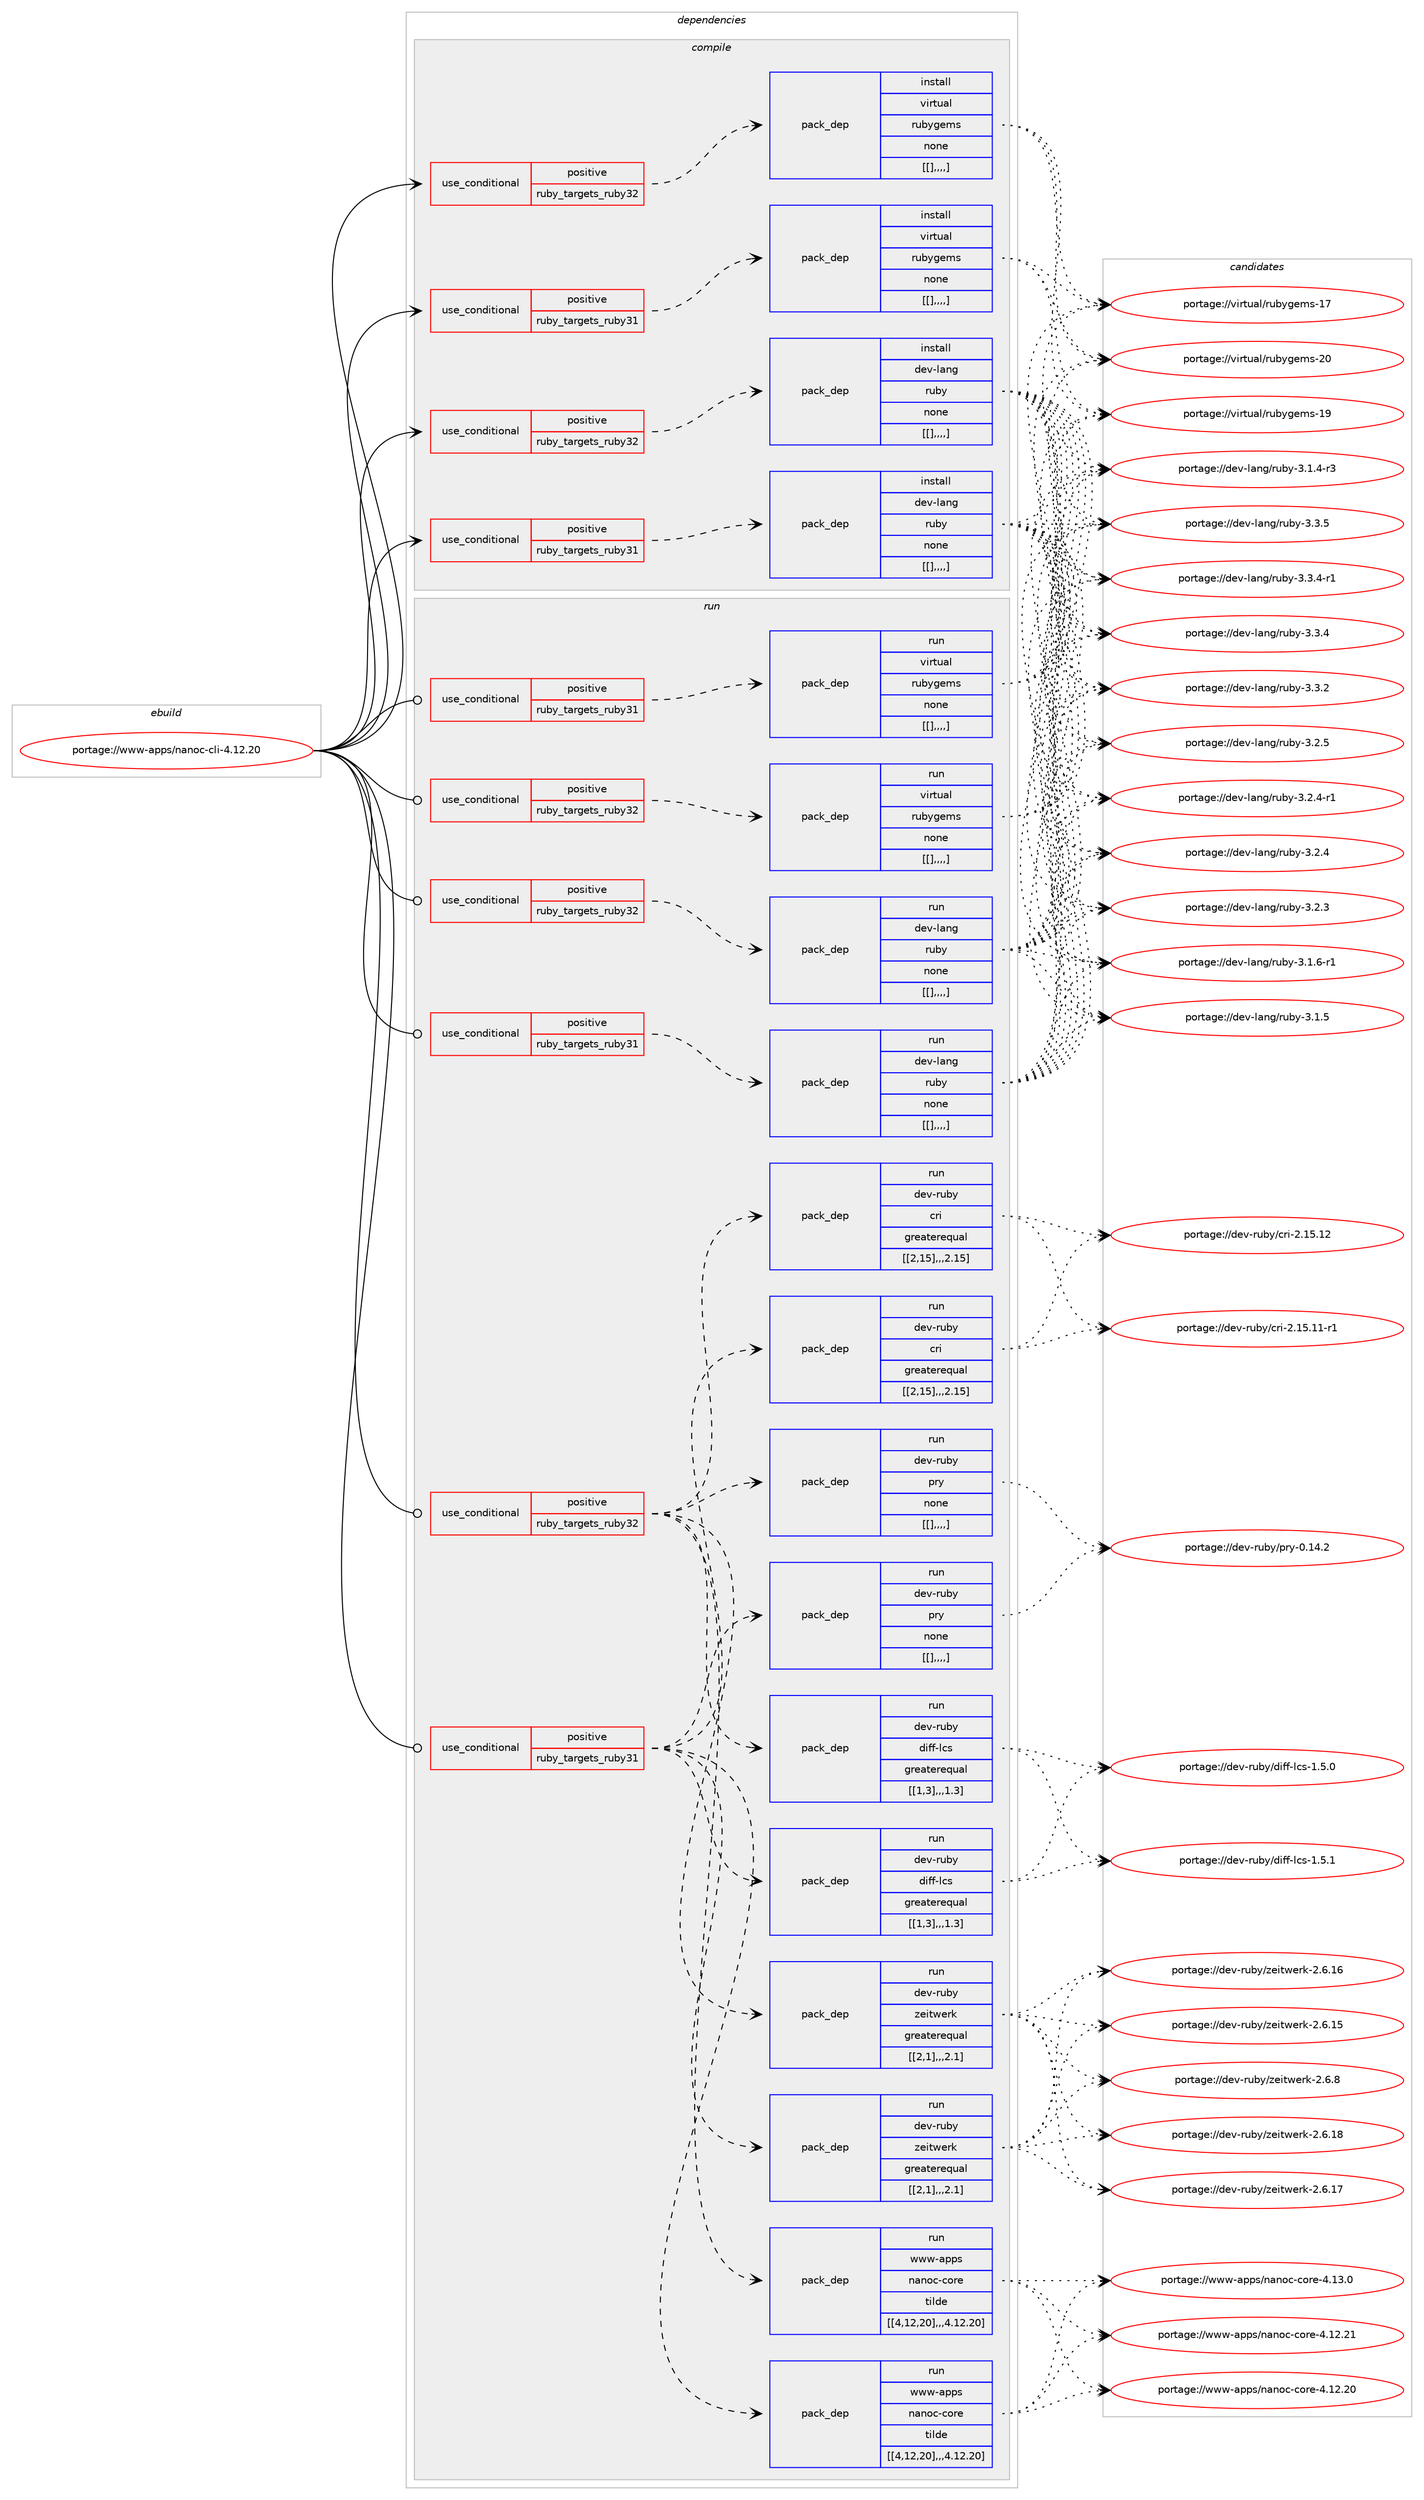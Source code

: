 digraph prolog {

# *************
# Graph options
# *************

newrank=true;
concentrate=true;
compound=true;
graph [rankdir=LR,fontname=Helvetica,fontsize=10,ranksep=1.5];#, ranksep=2.5, nodesep=0.2];
edge  [arrowhead=vee];
node  [fontname=Helvetica,fontsize=10];

# **********
# The ebuild
# **********

subgraph cluster_leftcol {
color=gray;
label=<<i>ebuild</i>>;
id [label="portage://www-apps/nanoc-cli-4.12.20", color=red, width=4, href="../www-apps/nanoc-cli-4.12.20.svg"];
}

# ****************
# The dependencies
# ****************

subgraph cluster_midcol {
color=gray;
label=<<i>dependencies</i>>;
subgraph cluster_compile {
fillcolor="#eeeeee";
style=filled;
label=<<i>compile</i>>;
subgraph cond123917 {
dependency465780 [label=<<TABLE BORDER="0" CELLBORDER="1" CELLSPACING="0" CELLPADDING="4"><TR><TD ROWSPAN="3" CELLPADDING="10">use_conditional</TD></TR><TR><TD>positive</TD></TR><TR><TD>ruby_targets_ruby31</TD></TR></TABLE>>, shape=none, color=red];
subgraph pack338453 {
dependency465781 [label=<<TABLE BORDER="0" CELLBORDER="1" CELLSPACING="0" CELLPADDING="4" WIDTH="220"><TR><TD ROWSPAN="6" CELLPADDING="30">pack_dep</TD></TR><TR><TD WIDTH="110">install</TD></TR><TR><TD>dev-lang</TD></TR><TR><TD>ruby</TD></TR><TR><TD>none</TD></TR><TR><TD>[[],,,,]</TD></TR></TABLE>>, shape=none, color=blue];
}
dependency465780:e -> dependency465781:w [weight=20,style="dashed",arrowhead="vee"];
}
id:e -> dependency465780:w [weight=20,style="solid",arrowhead="vee"];
subgraph cond123918 {
dependency465782 [label=<<TABLE BORDER="0" CELLBORDER="1" CELLSPACING="0" CELLPADDING="4"><TR><TD ROWSPAN="3" CELLPADDING="10">use_conditional</TD></TR><TR><TD>positive</TD></TR><TR><TD>ruby_targets_ruby31</TD></TR></TABLE>>, shape=none, color=red];
subgraph pack338454 {
dependency465783 [label=<<TABLE BORDER="0" CELLBORDER="1" CELLSPACING="0" CELLPADDING="4" WIDTH="220"><TR><TD ROWSPAN="6" CELLPADDING="30">pack_dep</TD></TR><TR><TD WIDTH="110">install</TD></TR><TR><TD>virtual</TD></TR><TR><TD>rubygems</TD></TR><TR><TD>none</TD></TR><TR><TD>[[],,,,]</TD></TR></TABLE>>, shape=none, color=blue];
}
dependency465782:e -> dependency465783:w [weight=20,style="dashed",arrowhead="vee"];
}
id:e -> dependency465782:w [weight=20,style="solid",arrowhead="vee"];
subgraph cond123919 {
dependency465784 [label=<<TABLE BORDER="0" CELLBORDER="1" CELLSPACING="0" CELLPADDING="4"><TR><TD ROWSPAN="3" CELLPADDING="10">use_conditional</TD></TR><TR><TD>positive</TD></TR><TR><TD>ruby_targets_ruby32</TD></TR></TABLE>>, shape=none, color=red];
subgraph pack338455 {
dependency465785 [label=<<TABLE BORDER="0" CELLBORDER="1" CELLSPACING="0" CELLPADDING="4" WIDTH="220"><TR><TD ROWSPAN="6" CELLPADDING="30">pack_dep</TD></TR><TR><TD WIDTH="110">install</TD></TR><TR><TD>dev-lang</TD></TR><TR><TD>ruby</TD></TR><TR><TD>none</TD></TR><TR><TD>[[],,,,]</TD></TR></TABLE>>, shape=none, color=blue];
}
dependency465784:e -> dependency465785:w [weight=20,style="dashed",arrowhead="vee"];
}
id:e -> dependency465784:w [weight=20,style="solid",arrowhead="vee"];
subgraph cond123920 {
dependency465786 [label=<<TABLE BORDER="0" CELLBORDER="1" CELLSPACING="0" CELLPADDING="4"><TR><TD ROWSPAN="3" CELLPADDING="10">use_conditional</TD></TR><TR><TD>positive</TD></TR><TR><TD>ruby_targets_ruby32</TD></TR></TABLE>>, shape=none, color=red];
subgraph pack338456 {
dependency465787 [label=<<TABLE BORDER="0" CELLBORDER="1" CELLSPACING="0" CELLPADDING="4" WIDTH="220"><TR><TD ROWSPAN="6" CELLPADDING="30">pack_dep</TD></TR><TR><TD WIDTH="110">install</TD></TR><TR><TD>virtual</TD></TR><TR><TD>rubygems</TD></TR><TR><TD>none</TD></TR><TR><TD>[[],,,,]</TD></TR></TABLE>>, shape=none, color=blue];
}
dependency465786:e -> dependency465787:w [weight=20,style="dashed",arrowhead="vee"];
}
id:e -> dependency465786:w [weight=20,style="solid",arrowhead="vee"];
}
subgraph cluster_compileandrun {
fillcolor="#eeeeee";
style=filled;
label=<<i>compile and run</i>>;
}
subgraph cluster_run {
fillcolor="#eeeeee";
style=filled;
label=<<i>run</i>>;
subgraph cond123921 {
dependency465788 [label=<<TABLE BORDER="0" CELLBORDER="1" CELLSPACING="0" CELLPADDING="4"><TR><TD ROWSPAN="3" CELLPADDING="10">use_conditional</TD></TR><TR><TD>positive</TD></TR><TR><TD>ruby_targets_ruby31</TD></TR></TABLE>>, shape=none, color=red];
subgraph pack338457 {
dependency465789 [label=<<TABLE BORDER="0" CELLBORDER="1" CELLSPACING="0" CELLPADDING="4" WIDTH="220"><TR><TD ROWSPAN="6" CELLPADDING="30">pack_dep</TD></TR><TR><TD WIDTH="110">run</TD></TR><TR><TD>dev-lang</TD></TR><TR><TD>ruby</TD></TR><TR><TD>none</TD></TR><TR><TD>[[],,,,]</TD></TR></TABLE>>, shape=none, color=blue];
}
dependency465788:e -> dependency465789:w [weight=20,style="dashed",arrowhead="vee"];
}
id:e -> dependency465788:w [weight=20,style="solid",arrowhead="odot"];
subgraph cond123922 {
dependency465790 [label=<<TABLE BORDER="0" CELLBORDER="1" CELLSPACING="0" CELLPADDING="4"><TR><TD ROWSPAN="3" CELLPADDING="10">use_conditional</TD></TR><TR><TD>positive</TD></TR><TR><TD>ruby_targets_ruby31</TD></TR></TABLE>>, shape=none, color=red];
subgraph pack338458 {
dependency465791 [label=<<TABLE BORDER="0" CELLBORDER="1" CELLSPACING="0" CELLPADDING="4" WIDTH="220"><TR><TD ROWSPAN="6" CELLPADDING="30">pack_dep</TD></TR><TR><TD WIDTH="110">run</TD></TR><TR><TD>dev-ruby</TD></TR><TR><TD>cri</TD></TR><TR><TD>greaterequal</TD></TR><TR><TD>[[2,15],,,2.15]</TD></TR></TABLE>>, shape=none, color=blue];
}
dependency465790:e -> dependency465791:w [weight=20,style="dashed",arrowhead="vee"];
subgraph pack338459 {
dependency465792 [label=<<TABLE BORDER="0" CELLBORDER="1" CELLSPACING="0" CELLPADDING="4" WIDTH="220"><TR><TD ROWSPAN="6" CELLPADDING="30">pack_dep</TD></TR><TR><TD WIDTH="110">run</TD></TR><TR><TD>dev-ruby</TD></TR><TR><TD>diff-lcs</TD></TR><TR><TD>greaterequal</TD></TR><TR><TD>[[1,3],,,1.3]</TD></TR></TABLE>>, shape=none, color=blue];
}
dependency465790:e -> dependency465792:w [weight=20,style="dashed",arrowhead="vee"];
subgraph pack338460 {
dependency465793 [label=<<TABLE BORDER="0" CELLBORDER="1" CELLSPACING="0" CELLPADDING="4" WIDTH="220"><TR><TD ROWSPAN="6" CELLPADDING="30">pack_dep</TD></TR><TR><TD WIDTH="110">run</TD></TR><TR><TD>www-apps</TD></TR><TR><TD>nanoc-core</TD></TR><TR><TD>tilde</TD></TR><TR><TD>[[4,12,20],,,4.12.20]</TD></TR></TABLE>>, shape=none, color=blue];
}
dependency465790:e -> dependency465793:w [weight=20,style="dashed",arrowhead="vee"];
subgraph pack338461 {
dependency465794 [label=<<TABLE BORDER="0" CELLBORDER="1" CELLSPACING="0" CELLPADDING="4" WIDTH="220"><TR><TD ROWSPAN="6" CELLPADDING="30">pack_dep</TD></TR><TR><TD WIDTH="110">run</TD></TR><TR><TD>dev-ruby</TD></TR><TR><TD>pry</TD></TR><TR><TD>none</TD></TR><TR><TD>[[],,,,]</TD></TR></TABLE>>, shape=none, color=blue];
}
dependency465790:e -> dependency465794:w [weight=20,style="dashed",arrowhead="vee"];
subgraph pack338462 {
dependency465795 [label=<<TABLE BORDER="0" CELLBORDER="1" CELLSPACING="0" CELLPADDING="4" WIDTH="220"><TR><TD ROWSPAN="6" CELLPADDING="30">pack_dep</TD></TR><TR><TD WIDTH="110">run</TD></TR><TR><TD>dev-ruby</TD></TR><TR><TD>zeitwerk</TD></TR><TR><TD>greaterequal</TD></TR><TR><TD>[[2,1],,,2.1]</TD></TR></TABLE>>, shape=none, color=blue];
}
dependency465790:e -> dependency465795:w [weight=20,style="dashed",arrowhead="vee"];
}
id:e -> dependency465790:w [weight=20,style="solid",arrowhead="odot"];
subgraph cond123923 {
dependency465796 [label=<<TABLE BORDER="0" CELLBORDER="1" CELLSPACING="0" CELLPADDING="4"><TR><TD ROWSPAN="3" CELLPADDING="10">use_conditional</TD></TR><TR><TD>positive</TD></TR><TR><TD>ruby_targets_ruby31</TD></TR></TABLE>>, shape=none, color=red];
subgraph pack338463 {
dependency465797 [label=<<TABLE BORDER="0" CELLBORDER="1" CELLSPACING="0" CELLPADDING="4" WIDTH="220"><TR><TD ROWSPAN="6" CELLPADDING="30">pack_dep</TD></TR><TR><TD WIDTH="110">run</TD></TR><TR><TD>virtual</TD></TR><TR><TD>rubygems</TD></TR><TR><TD>none</TD></TR><TR><TD>[[],,,,]</TD></TR></TABLE>>, shape=none, color=blue];
}
dependency465796:e -> dependency465797:w [weight=20,style="dashed",arrowhead="vee"];
}
id:e -> dependency465796:w [weight=20,style="solid",arrowhead="odot"];
subgraph cond123924 {
dependency465798 [label=<<TABLE BORDER="0" CELLBORDER="1" CELLSPACING="0" CELLPADDING="4"><TR><TD ROWSPAN="3" CELLPADDING="10">use_conditional</TD></TR><TR><TD>positive</TD></TR><TR><TD>ruby_targets_ruby32</TD></TR></TABLE>>, shape=none, color=red];
subgraph pack338464 {
dependency465799 [label=<<TABLE BORDER="0" CELLBORDER="1" CELLSPACING="0" CELLPADDING="4" WIDTH="220"><TR><TD ROWSPAN="6" CELLPADDING="30">pack_dep</TD></TR><TR><TD WIDTH="110">run</TD></TR><TR><TD>dev-lang</TD></TR><TR><TD>ruby</TD></TR><TR><TD>none</TD></TR><TR><TD>[[],,,,]</TD></TR></TABLE>>, shape=none, color=blue];
}
dependency465798:e -> dependency465799:w [weight=20,style="dashed",arrowhead="vee"];
}
id:e -> dependency465798:w [weight=20,style="solid",arrowhead="odot"];
subgraph cond123925 {
dependency465800 [label=<<TABLE BORDER="0" CELLBORDER="1" CELLSPACING="0" CELLPADDING="4"><TR><TD ROWSPAN="3" CELLPADDING="10">use_conditional</TD></TR><TR><TD>positive</TD></TR><TR><TD>ruby_targets_ruby32</TD></TR></TABLE>>, shape=none, color=red];
subgraph pack338465 {
dependency465801 [label=<<TABLE BORDER="0" CELLBORDER="1" CELLSPACING="0" CELLPADDING="4" WIDTH="220"><TR><TD ROWSPAN="6" CELLPADDING="30">pack_dep</TD></TR><TR><TD WIDTH="110">run</TD></TR><TR><TD>dev-ruby</TD></TR><TR><TD>cri</TD></TR><TR><TD>greaterequal</TD></TR><TR><TD>[[2,15],,,2.15]</TD></TR></TABLE>>, shape=none, color=blue];
}
dependency465800:e -> dependency465801:w [weight=20,style="dashed",arrowhead="vee"];
subgraph pack338466 {
dependency465802 [label=<<TABLE BORDER="0" CELLBORDER="1" CELLSPACING="0" CELLPADDING="4" WIDTH="220"><TR><TD ROWSPAN="6" CELLPADDING="30">pack_dep</TD></TR><TR><TD WIDTH="110">run</TD></TR><TR><TD>dev-ruby</TD></TR><TR><TD>diff-lcs</TD></TR><TR><TD>greaterequal</TD></TR><TR><TD>[[1,3],,,1.3]</TD></TR></TABLE>>, shape=none, color=blue];
}
dependency465800:e -> dependency465802:w [weight=20,style="dashed",arrowhead="vee"];
subgraph pack338467 {
dependency465803 [label=<<TABLE BORDER="0" CELLBORDER="1" CELLSPACING="0" CELLPADDING="4" WIDTH="220"><TR><TD ROWSPAN="6" CELLPADDING="30">pack_dep</TD></TR><TR><TD WIDTH="110">run</TD></TR><TR><TD>www-apps</TD></TR><TR><TD>nanoc-core</TD></TR><TR><TD>tilde</TD></TR><TR><TD>[[4,12,20],,,4.12.20]</TD></TR></TABLE>>, shape=none, color=blue];
}
dependency465800:e -> dependency465803:w [weight=20,style="dashed",arrowhead="vee"];
subgraph pack338468 {
dependency465804 [label=<<TABLE BORDER="0" CELLBORDER="1" CELLSPACING="0" CELLPADDING="4" WIDTH="220"><TR><TD ROWSPAN="6" CELLPADDING="30">pack_dep</TD></TR><TR><TD WIDTH="110">run</TD></TR><TR><TD>dev-ruby</TD></TR><TR><TD>pry</TD></TR><TR><TD>none</TD></TR><TR><TD>[[],,,,]</TD></TR></TABLE>>, shape=none, color=blue];
}
dependency465800:e -> dependency465804:w [weight=20,style="dashed",arrowhead="vee"];
subgraph pack338469 {
dependency465805 [label=<<TABLE BORDER="0" CELLBORDER="1" CELLSPACING="0" CELLPADDING="4" WIDTH="220"><TR><TD ROWSPAN="6" CELLPADDING="30">pack_dep</TD></TR><TR><TD WIDTH="110">run</TD></TR><TR><TD>dev-ruby</TD></TR><TR><TD>zeitwerk</TD></TR><TR><TD>greaterequal</TD></TR><TR><TD>[[2,1],,,2.1]</TD></TR></TABLE>>, shape=none, color=blue];
}
dependency465800:e -> dependency465805:w [weight=20,style="dashed",arrowhead="vee"];
}
id:e -> dependency465800:w [weight=20,style="solid",arrowhead="odot"];
subgraph cond123926 {
dependency465806 [label=<<TABLE BORDER="0" CELLBORDER="1" CELLSPACING="0" CELLPADDING="4"><TR><TD ROWSPAN="3" CELLPADDING="10">use_conditional</TD></TR><TR><TD>positive</TD></TR><TR><TD>ruby_targets_ruby32</TD></TR></TABLE>>, shape=none, color=red];
subgraph pack338470 {
dependency465807 [label=<<TABLE BORDER="0" CELLBORDER="1" CELLSPACING="0" CELLPADDING="4" WIDTH="220"><TR><TD ROWSPAN="6" CELLPADDING="30">pack_dep</TD></TR><TR><TD WIDTH="110">run</TD></TR><TR><TD>virtual</TD></TR><TR><TD>rubygems</TD></TR><TR><TD>none</TD></TR><TR><TD>[[],,,,]</TD></TR></TABLE>>, shape=none, color=blue];
}
dependency465806:e -> dependency465807:w [weight=20,style="dashed",arrowhead="vee"];
}
id:e -> dependency465806:w [weight=20,style="solid",arrowhead="odot"];
}
}

# **************
# The candidates
# **************

subgraph cluster_choices {
rank=same;
color=gray;
label=<<i>candidates</i>>;

subgraph choice338453 {
color=black;
nodesep=1;
choice10010111845108971101034711411798121455146514653 [label="portage://dev-lang/ruby-3.3.5", color=red, width=4,href="../dev-lang/ruby-3.3.5.svg"];
choice100101118451089711010347114117981214551465146524511449 [label="portage://dev-lang/ruby-3.3.4-r1", color=red, width=4,href="../dev-lang/ruby-3.3.4-r1.svg"];
choice10010111845108971101034711411798121455146514652 [label="portage://dev-lang/ruby-3.3.4", color=red, width=4,href="../dev-lang/ruby-3.3.4.svg"];
choice10010111845108971101034711411798121455146514650 [label="portage://dev-lang/ruby-3.3.2", color=red, width=4,href="../dev-lang/ruby-3.3.2.svg"];
choice10010111845108971101034711411798121455146504653 [label="portage://dev-lang/ruby-3.2.5", color=red, width=4,href="../dev-lang/ruby-3.2.5.svg"];
choice100101118451089711010347114117981214551465046524511449 [label="portage://dev-lang/ruby-3.2.4-r1", color=red, width=4,href="../dev-lang/ruby-3.2.4-r1.svg"];
choice10010111845108971101034711411798121455146504652 [label="portage://dev-lang/ruby-3.2.4", color=red, width=4,href="../dev-lang/ruby-3.2.4.svg"];
choice10010111845108971101034711411798121455146504651 [label="portage://dev-lang/ruby-3.2.3", color=red, width=4,href="../dev-lang/ruby-3.2.3.svg"];
choice100101118451089711010347114117981214551464946544511449 [label="portage://dev-lang/ruby-3.1.6-r1", color=red, width=4,href="../dev-lang/ruby-3.1.6-r1.svg"];
choice10010111845108971101034711411798121455146494653 [label="portage://dev-lang/ruby-3.1.5", color=red, width=4,href="../dev-lang/ruby-3.1.5.svg"];
choice100101118451089711010347114117981214551464946524511451 [label="portage://dev-lang/ruby-3.1.4-r3", color=red, width=4,href="../dev-lang/ruby-3.1.4-r3.svg"];
dependency465781:e -> choice10010111845108971101034711411798121455146514653:w [style=dotted,weight="100"];
dependency465781:e -> choice100101118451089711010347114117981214551465146524511449:w [style=dotted,weight="100"];
dependency465781:e -> choice10010111845108971101034711411798121455146514652:w [style=dotted,weight="100"];
dependency465781:e -> choice10010111845108971101034711411798121455146514650:w [style=dotted,weight="100"];
dependency465781:e -> choice10010111845108971101034711411798121455146504653:w [style=dotted,weight="100"];
dependency465781:e -> choice100101118451089711010347114117981214551465046524511449:w [style=dotted,weight="100"];
dependency465781:e -> choice10010111845108971101034711411798121455146504652:w [style=dotted,weight="100"];
dependency465781:e -> choice10010111845108971101034711411798121455146504651:w [style=dotted,weight="100"];
dependency465781:e -> choice100101118451089711010347114117981214551464946544511449:w [style=dotted,weight="100"];
dependency465781:e -> choice10010111845108971101034711411798121455146494653:w [style=dotted,weight="100"];
dependency465781:e -> choice100101118451089711010347114117981214551464946524511451:w [style=dotted,weight="100"];
}
subgraph choice338454 {
color=black;
nodesep=1;
choice118105114116117971084711411798121103101109115455048 [label="portage://virtual/rubygems-20", color=red, width=4,href="../virtual/rubygems-20.svg"];
choice118105114116117971084711411798121103101109115454957 [label="portage://virtual/rubygems-19", color=red, width=4,href="../virtual/rubygems-19.svg"];
choice118105114116117971084711411798121103101109115454955 [label="portage://virtual/rubygems-17", color=red, width=4,href="../virtual/rubygems-17.svg"];
dependency465783:e -> choice118105114116117971084711411798121103101109115455048:w [style=dotted,weight="100"];
dependency465783:e -> choice118105114116117971084711411798121103101109115454957:w [style=dotted,weight="100"];
dependency465783:e -> choice118105114116117971084711411798121103101109115454955:w [style=dotted,weight="100"];
}
subgraph choice338455 {
color=black;
nodesep=1;
choice10010111845108971101034711411798121455146514653 [label="portage://dev-lang/ruby-3.3.5", color=red, width=4,href="../dev-lang/ruby-3.3.5.svg"];
choice100101118451089711010347114117981214551465146524511449 [label="portage://dev-lang/ruby-3.3.4-r1", color=red, width=4,href="../dev-lang/ruby-3.3.4-r1.svg"];
choice10010111845108971101034711411798121455146514652 [label="portage://dev-lang/ruby-3.3.4", color=red, width=4,href="../dev-lang/ruby-3.3.4.svg"];
choice10010111845108971101034711411798121455146514650 [label="portage://dev-lang/ruby-3.3.2", color=red, width=4,href="../dev-lang/ruby-3.3.2.svg"];
choice10010111845108971101034711411798121455146504653 [label="portage://dev-lang/ruby-3.2.5", color=red, width=4,href="../dev-lang/ruby-3.2.5.svg"];
choice100101118451089711010347114117981214551465046524511449 [label="portage://dev-lang/ruby-3.2.4-r1", color=red, width=4,href="../dev-lang/ruby-3.2.4-r1.svg"];
choice10010111845108971101034711411798121455146504652 [label="portage://dev-lang/ruby-3.2.4", color=red, width=4,href="../dev-lang/ruby-3.2.4.svg"];
choice10010111845108971101034711411798121455146504651 [label="portage://dev-lang/ruby-3.2.3", color=red, width=4,href="../dev-lang/ruby-3.2.3.svg"];
choice100101118451089711010347114117981214551464946544511449 [label="portage://dev-lang/ruby-3.1.6-r1", color=red, width=4,href="../dev-lang/ruby-3.1.6-r1.svg"];
choice10010111845108971101034711411798121455146494653 [label="portage://dev-lang/ruby-3.1.5", color=red, width=4,href="../dev-lang/ruby-3.1.5.svg"];
choice100101118451089711010347114117981214551464946524511451 [label="portage://dev-lang/ruby-3.1.4-r3", color=red, width=4,href="../dev-lang/ruby-3.1.4-r3.svg"];
dependency465785:e -> choice10010111845108971101034711411798121455146514653:w [style=dotted,weight="100"];
dependency465785:e -> choice100101118451089711010347114117981214551465146524511449:w [style=dotted,weight="100"];
dependency465785:e -> choice10010111845108971101034711411798121455146514652:w [style=dotted,weight="100"];
dependency465785:e -> choice10010111845108971101034711411798121455146514650:w [style=dotted,weight="100"];
dependency465785:e -> choice10010111845108971101034711411798121455146504653:w [style=dotted,weight="100"];
dependency465785:e -> choice100101118451089711010347114117981214551465046524511449:w [style=dotted,weight="100"];
dependency465785:e -> choice10010111845108971101034711411798121455146504652:w [style=dotted,weight="100"];
dependency465785:e -> choice10010111845108971101034711411798121455146504651:w [style=dotted,weight="100"];
dependency465785:e -> choice100101118451089711010347114117981214551464946544511449:w [style=dotted,weight="100"];
dependency465785:e -> choice10010111845108971101034711411798121455146494653:w [style=dotted,weight="100"];
dependency465785:e -> choice100101118451089711010347114117981214551464946524511451:w [style=dotted,weight="100"];
}
subgraph choice338456 {
color=black;
nodesep=1;
choice118105114116117971084711411798121103101109115455048 [label="portage://virtual/rubygems-20", color=red, width=4,href="../virtual/rubygems-20.svg"];
choice118105114116117971084711411798121103101109115454957 [label="portage://virtual/rubygems-19", color=red, width=4,href="../virtual/rubygems-19.svg"];
choice118105114116117971084711411798121103101109115454955 [label="portage://virtual/rubygems-17", color=red, width=4,href="../virtual/rubygems-17.svg"];
dependency465787:e -> choice118105114116117971084711411798121103101109115455048:w [style=dotted,weight="100"];
dependency465787:e -> choice118105114116117971084711411798121103101109115454957:w [style=dotted,weight="100"];
dependency465787:e -> choice118105114116117971084711411798121103101109115454955:w [style=dotted,weight="100"];
}
subgraph choice338457 {
color=black;
nodesep=1;
choice10010111845108971101034711411798121455146514653 [label="portage://dev-lang/ruby-3.3.5", color=red, width=4,href="../dev-lang/ruby-3.3.5.svg"];
choice100101118451089711010347114117981214551465146524511449 [label="portage://dev-lang/ruby-3.3.4-r1", color=red, width=4,href="../dev-lang/ruby-3.3.4-r1.svg"];
choice10010111845108971101034711411798121455146514652 [label="portage://dev-lang/ruby-3.3.4", color=red, width=4,href="../dev-lang/ruby-3.3.4.svg"];
choice10010111845108971101034711411798121455146514650 [label="portage://dev-lang/ruby-3.3.2", color=red, width=4,href="../dev-lang/ruby-3.3.2.svg"];
choice10010111845108971101034711411798121455146504653 [label="portage://dev-lang/ruby-3.2.5", color=red, width=4,href="../dev-lang/ruby-3.2.5.svg"];
choice100101118451089711010347114117981214551465046524511449 [label="portage://dev-lang/ruby-3.2.4-r1", color=red, width=4,href="../dev-lang/ruby-3.2.4-r1.svg"];
choice10010111845108971101034711411798121455146504652 [label="portage://dev-lang/ruby-3.2.4", color=red, width=4,href="../dev-lang/ruby-3.2.4.svg"];
choice10010111845108971101034711411798121455146504651 [label="portage://dev-lang/ruby-3.2.3", color=red, width=4,href="../dev-lang/ruby-3.2.3.svg"];
choice100101118451089711010347114117981214551464946544511449 [label="portage://dev-lang/ruby-3.1.6-r1", color=red, width=4,href="../dev-lang/ruby-3.1.6-r1.svg"];
choice10010111845108971101034711411798121455146494653 [label="portage://dev-lang/ruby-3.1.5", color=red, width=4,href="../dev-lang/ruby-3.1.5.svg"];
choice100101118451089711010347114117981214551464946524511451 [label="portage://dev-lang/ruby-3.1.4-r3", color=red, width=4,href="../dev-lang/ruby-3.1.4-r3.svg"];
dependency465789:e -> choice10010111845108971101034711411798121455146514653:w [style=dotted,weight="100"];
dependency465789:e -> choice100101118451089711010347114117981214551465146524511449:w [style=dotted,weight="100"];
dependency465789:e -> choice10010111845108971101034711411798121455146514652:w [style=dotted,weight="100"];
dependency465789:e -> choice10010111845108971101034711411798121455146514650:w [style=dotted,weight="100"];
dependency465789:e -> choice10010111845108971101034711411798121455146504653:w [style=dotted,weight="100"];
dependency465789:e -> choice100101118451089711010347114117981214551465046524511449:w [style=dotted,weight="100"];
dependency465789:e -> choice10010111845108971101034711411798121455146504652:w [style=dotted,weight="100"];
dependency465789:e -> choice10010111845108971101034711411798121455146504651:w [style=dotted,weight="100"];
dependency465789:e -> choice100101118451089711010347114117981214551464946544511449:w [style=dotted,weight="100"];
dependency465789:e -> choice10010111845108971101034711411798121455146494653:w [style=dotted,weight="100"];
dependency465789:e -> choice100101118451089711010347114117981214551464946524511451:w [style=dotted,weight="100"];
}
subgraph choice338458 {
color=black;
nodesep=1;
choice100101118451141179812147991141054550464953464950 [label="portage://dev-ruby/cri-2.15.12", color=red, width=4,href="../dev-ruby/cri-2.15.12.svg"];
choice1001011184511411798121479911410545504649534649494511449 [label="portage://dev-ruby/cri-2.15.11-r1", color=red, width=4,href="../dev-ruby/cri-2.15.11-r1.svg"];
dependency465791:e -> choice100101118451141179812147991141054550464953464950:w [style=dotted,weight="100"];
dependency465791:e -> choice1001011184511411798121479911410545504649534649494511449:w [style=dotted,weight="100"];
}
subgraph choice338459 {
color=black;
nodesep=1;
choice1001011184511411798121471001051021024510899115454946534649 [label="portage://dev-ruby/diff-lcs-1.5.1", color=red, width=4,href="../dev-ruby/diff-lcs-1.5.1.svg"];
choice1001011184511411798121471001051021024510899115454946534648 [label="portage://dev-ruby/diff-lcs-1.5.0", color=red, width=4,href="../dev-ruby/diff-lcs-1.5.0.svg"];
dependency465792:e -> choice1001011184511411798121471001051021024510899115454946534649:w [style=dotted,weight="100"];
dependency465792:e -> choice1001011184511411798121471001051021024510899115454946534648:w [style=dotted,weight="100"];
}
subgraph choice338460 {
color=black;
nodesep=1;
choice1191191194597112112115471109711011199459911111410145524649514648 [label="portage://www-apps/nanoc-core-4.13.0", color=red, width=4,href="../www-apps/nanoc-core-4.13.0.svg"];
choice119119119459711211211547110971101119945991111141014552464950465049 [label="portage://www-apps/nanoc-core-4.12.21", color=red, width=4,href="../www-apps/nanoc-core-4.12.21.svg"];
choice119119119459711211211547110971101119945991111141014552464950465048 [label="portage://www-apps/nanoc-core-4.12.20", color=red, width=4,href="../www-apps/nanoc-core-4.12.20.svg"];
dependency465793:e -> choice1191191194597112112115471109711011199459911111410145524649514648:w [style=dotted,weight="100"];
dependency465793:e -> choice119119119459711211211547110971101119945991111141014552464950465049:w [style=dotted,weight="100"];
dependency465793:e -> choice119119119459711211211547110971101119945991111141014552464950465048:w [style=dotted,weight="100"];
}
subgraph choice338461 {
color=black;
nodesep=1;
choice10010111845114117981214711211412145484649524650 [label="portage://dev-ruby/pry-0.14.2", color=red, width=4,href="../dev-ruby/pry-0.14.2.svg"];
dependency465794:e -> choice10010111845114117981214711211412145484649524650:w [style=dotted,weight="100"];
}
subgraph choice338462 {
color=black;
nodesep=1;
choice10010111845114117981214712210110511611910111410745504654464956 [label="portage://dev-ruby/zeitwerk-2.6.18", color=red, width=4,href="../dev-ruby/zeitwerk-2.6.18.svg"];
choice10010111845114117981214712210110511611910111410745504654464955 [label="portage://dev-ruby/zeitwerk-2.6.17", color=red, width=4,href="../dev-ruby/zeitwerk-2.6.17.svg"];
choice10010111845114117981214712210110511611910111410745504654464954 [label="portage://dev-ruby/zeitwerk-2.6.16", color=red, width=4,href="../dev-ruby/zeitwerk-2.6.16.svg"];
choice10010111845114117981214712210110511611910111410745504654464953 [label="portage://dev-ruby/zeitwerk-2.6.15", color=red, width=4,href="../dev-ruby/zeitwerk-2.6.15.svg"];
choice100101118451141179812147122101105116119101114107455046544656 [label="portage://dev-ruby/zeitwerk-2.6.8", color=red, width=4,href="../dev-ruby/zeitwerk-2.6.8.svg"];
dependency465795:e -> choice10010111845114117981214712210110511611910111410745504654464956:w [style=dotted,weight="100"];
dependency465795:e -> choice10010111845114117981214712210110511611910111410745504654464955:w [style=dotted,weight="100"];
dependency465795:e -> choice10010111845114117981214712210110511611910111410745504654464954:w [style=dotted,weight="100"];
dependency465795:e -> choice10010111845114117981214712210110511611910111410745504654464953:w [style=dotted,weight="100"];
dependency465795:e -> choice100101118451141179812147122101105116119101114107455046544656:w [style=dotted,weight="100"];
}
subgraph choice338463 {
color=black;
nodesep=1;
choice118105114116117971084711411798121103101109115455048 [label="portage://virtual/rubygems-20", color=red, width=4,href="../virtual/rubygems-20.svg"];
choice118105114116117971084711411798121103101109115454957 [label="portage://virtual/rubygems-19", color=red, width=4,href="../virtual/rubygems-19.svg"];
choice118105114116117971084711411798121103101109115454955 [label="portage://virtual/rubygems-17", color=red, width=4,href="../virtual/rubygems-17.svg"];
dependency465797:e -> choice118105114116117971084711411798121103101109115455048:w [style=dotted,weight="100"];
dependency465797:e -> choice118105114116117971084711411798121103101109115454957:w [style=dotted,weight="100"];
dependency465797:e -> choice118105114116117971084711411798121103101109115454955:w [style=dotted,weight="100"];
}
subgraph choice338464 {
color=black;
nodesep=1;
choice10010111845108971101034711411798121455146514653 [label="portage://dev-lang/ruby-3.3.5", color=red, width=4,href="../dev-lang/ruby-3.3.5.svg"];
choice100101118451089711010347114117981214551465146524511449 [label="portage://dev-lang/ruby-3.3.4-r1", color=red, width=4,href="../dev-lang/ruby-3.3.4-r1.svg"];
choice10010111845108971101034711411798121455146514652 [label="portage://dev-lang/ruby-3.3.4", color=red, width=4,href="../dev-lang/ruby-3.3.4.svg"];
choice10010111845108971101034711411798121455146514650 [label="portage://dev-lang/ruby-3.3.2", color=red, width=4,href="../dev-lang/ruby-3.3.2.svg"];
choice10010111845108971101034711411798121455146504653 [label="portage://dev-lang/ruby-3.2.5", color=red, width=4,href="../dev-lang/ruby-3.2.5.svg"];
choice100101118451089711010347114117981214551465046524511449 [label="portage://dev-lang/ruby-3.2.4-r1", color=red, width=4,href="../dev-lang/ruby-3.2.4-r1.svg"];
choice10010111845108971101034711411798121455146504652 [label="portage://dev-lang/ruby-3.2.4", color=red, width=4,href="../dev-lang/ruby-3.2.4.svg"];
choice10010111845108971101034711411798121455146504651 [label="portage://dev-lang/ruby-3.2.3", color=red, width=4,href="../dev-lang/ruby-3.2.3.svg"];
choice100101118451089711010347114117981214551464946544511449 [label="portage://dev-lang/ruby-3.1.6-r1", color=red, width=4,href="../dev-lang/ruby-3.1.6-r1.svg"];
choice10010111845108971101034711411798121455146494653 [label="portage://dev-lang/ruby-3.1.5", color=red, width=4,href="../dev-lang/ruby-3.1.5.svg"];
choice100101118451089711010347114117981214551464946524511451 [label="portage://dev-lang/ruby-3.1.4-r3", color=red, width=4,href="../dev-lang/ruby-3.1.4-r3.svg"];
dependency465799:e -> choice10010111845108971101034711411798121455146514653:w [style=dotted,weight="100"];
dependency465799:e -> choice100101118451089711010347114117981214551465146524511449:w [style=dotted,weight="100"];
dependency465799:e -> choice10010111845108971101034711411798121455146514652:w [style=dotted,weight="100"];
dependency465799:e -> choice10010111845108971101034711411798121455146514650:w [style=dotted,weight="100"];
dependency465799:e -> choice10010111845108971101034711411798121455146504653:w [style=dotted,weight="100"];
dependency465799:e -> choice100101118451089711010347114117981214551465046524511449:w [style=dotted,weight="100"];
dependency465799:e -> choice10010111845108971101034711411798121455146504652:w [style=dotted,weight="100"];
dependency465799:e -> choice10010111845108971101034711411798121455146504651:w [style=dotted,weight="100"];
dependency465799:e -> choice100101118451089711010347114117981214551464946544511449:w [style=dotted,weight="100"];
dependency465799:e -> choice10010111845108971101034711411798121455146494653:w [style=dotted,weight="100"];
dependency465799:e -> choice100101118451089711010347114117981214551464946524511451:w [style=dotted,weight="100"];
}
subgraph choice338465 {
color=black;
nodesep=1;
choice100101118451141179812147991141054550464953464950 [label="portage://dev-ruby/cri-2.15.12", color=red, width=4,href="../dev-ruby/cri-2.15.12.svg"];
choice1001011184511411798121479911410545504649534649494511449 [label="portage://dev-ruby/cri-2.15.11-r1", color=red, width=4,href="../dev-ruby/cri-2.15.11-r1.svg"];
dependency465801:e -> choice100101118451141179812147991141054550464953464950:w [style=dotted,weight="100"];
dependency465801:e -> choice1001011184511411798121479911410545504649534649494511449:w [style=dotted,weight="100"];
}
subgraph choice338466 {
color=black;
nodesep=1;
choice1001011184511411798121471001051021024510899115454946534649 [label="portage://dev-ruby/diff-lcs-1.5.1", color=red, width=4,href="../dev-ruby/diff-lcs-1.5.1.svg"];
choice1001011184511411798121471001051021024510899115454946534648 [label="portage://dev-ruby/diff-lcs-1.5.0", color=red, width=4,href="../dev-ruby/diff-lcs-1.5.0.svg"];
dependency465802:e -> choice1001011184511411798121471001051021024510899115454946534649:w [style=dotted,weight="100"];
dependency465802:e -> choice1001011184511411798121471001051021024510899115454946534648:w [style=dotted,weight="100"];
}
subgraph choice338467 {
color=black;
nodesep=1;
choice1191191194597112112115471109711011199459911111410145524649514648 [label="portage://www-apps/nanoc-core-4.13.0", color=red, width=4,href="../www-apps/nanoc-core-4.13.0.svg"];
choice119119119459711211211547110971101119945991111141014552464950465049 [label="portage://www-apps/nanoc-core-4.12.21", color=red, width=4,href="../www-apps/nanoc-core-4.12.21.svg"];
choice119119119459711211211547110971101119945991111141014552464950465048 [label="portage://www-apps/nanoc-core-4.12.20", color=red, width=4,href="../www-apps/nanoc-core-4.12.20.svg"];
dependency465803:e -> choice1191191194597112112115471109711011199459911111410145524649514648:w [style=dotted,weight="100"];
dependency465803:e -> choice119119119459711211211547110971101119945991111141014552464950465049:w [style=dotted,weight="100"];
dependency465803:e -> choice119119119459711211211547110971101119945991111141014552464950465048:w [style=dotted,weight="100"];
}
subgraph choice338468 {
color=black;
nodesep=1;
choice10010111845114117981214711211412145484649524650 [label="portage://dev-ruby/pry-0.14.2", color=red, width=4,href="../dev-ruby/pry-0.14.2.svg"];
dependency465804:e -> choice10010111845114117981214711211412145484649524650:w [style=dotted,weight="100"];
}
subgraph choice338469 {
color=black;
nodesep=1;
choice10010111845114117981214712210110511611910111410745504654464956 [label="portage://dev-ruby/zeitwerk-2.6.18", color=red, width=4,href="../dev-ruby/zeitwerk-2.6.18.svg"];
choice10010111845114117981214712210110511611910111410745504654464955 [label="portage://dev-ruby/zeitwerk-2.6.17", color=red, width=4,href="../dev-ruby/zeitwerk-2.6.17.svg"];
choice10010111845114117981214712210110511611910111410745504654464954 [label="portage://dev-ruby/zeitwerk-2.6.16", color=red, width=4,href="../dev-ruby/zeitwerk-2.6.16.svg"];
choice10010111845114117981214712210110511611910111410745504654464953 [label="portage://dev-ruby/zeitwerk-2.6.15", color=red, width=4,href="../dev-ruby/zeitwerk-2.6.15.svg"];
choice100101118451141179812147122101105116119101114107455046544656 [label="portage://dev-ruby/zeitwerk-2.6.8", color=red, width=4,href="../dev-ruby/zeitwerk-2.6.8.svg"];
dependency465805:e -> choice10010111845114117981214712210110511611910111410745504654464956:w [style=dotted,weight="100"];
dependency465805:e -> choice10010111845114117981214712210110511611910111410745504654464955:w [style=dotted,weight="100"];
dependency465805:e -> choice10010111845114117981214712210110511611910111410745504654464954:w [style=dotted,weight="100"];
dependency465805:e -> choice10010111845114117981214712210110511611910111410745504654464953:w [style=dotted,weight="100"];
dependency465805:e -> choice100101118451141179812147122101105116119101114107455046544656:w [style=dotted,weight="100"];
}
subgraph choice338470 {
color=black;
nodesep=1;
choice118105114116117971084711411798121103101109115455048 [label="portage://virtual/rubygems-20", color=red, width=4,href="../virtual/rubygems-20.svg"];
choice118105114116117971084711411798121103101109115454957 [label="portage://virtual/rubygems-19", color=red, width=4,href="../virtual/rubygems-19.svg"];
choice118105114116117971084711411798121103101109115454955 [label="portage://virtual/rubygems-17", color=red, width=4,href="../virtual/rubygems-17.svg"];
dependency465807:e -> choice118105114116117971084711411798121103101109115455048:w [style=dotted,weight="100"];
dependency465807:e -> choice118105114116117971084711411798121103101109115454957:w [style=dotted,weight="100"];
dependency465807:e -> choice118105114116117971084711411798121103101109115454955:w [style=dotted,weight="100"];
}
}

}
